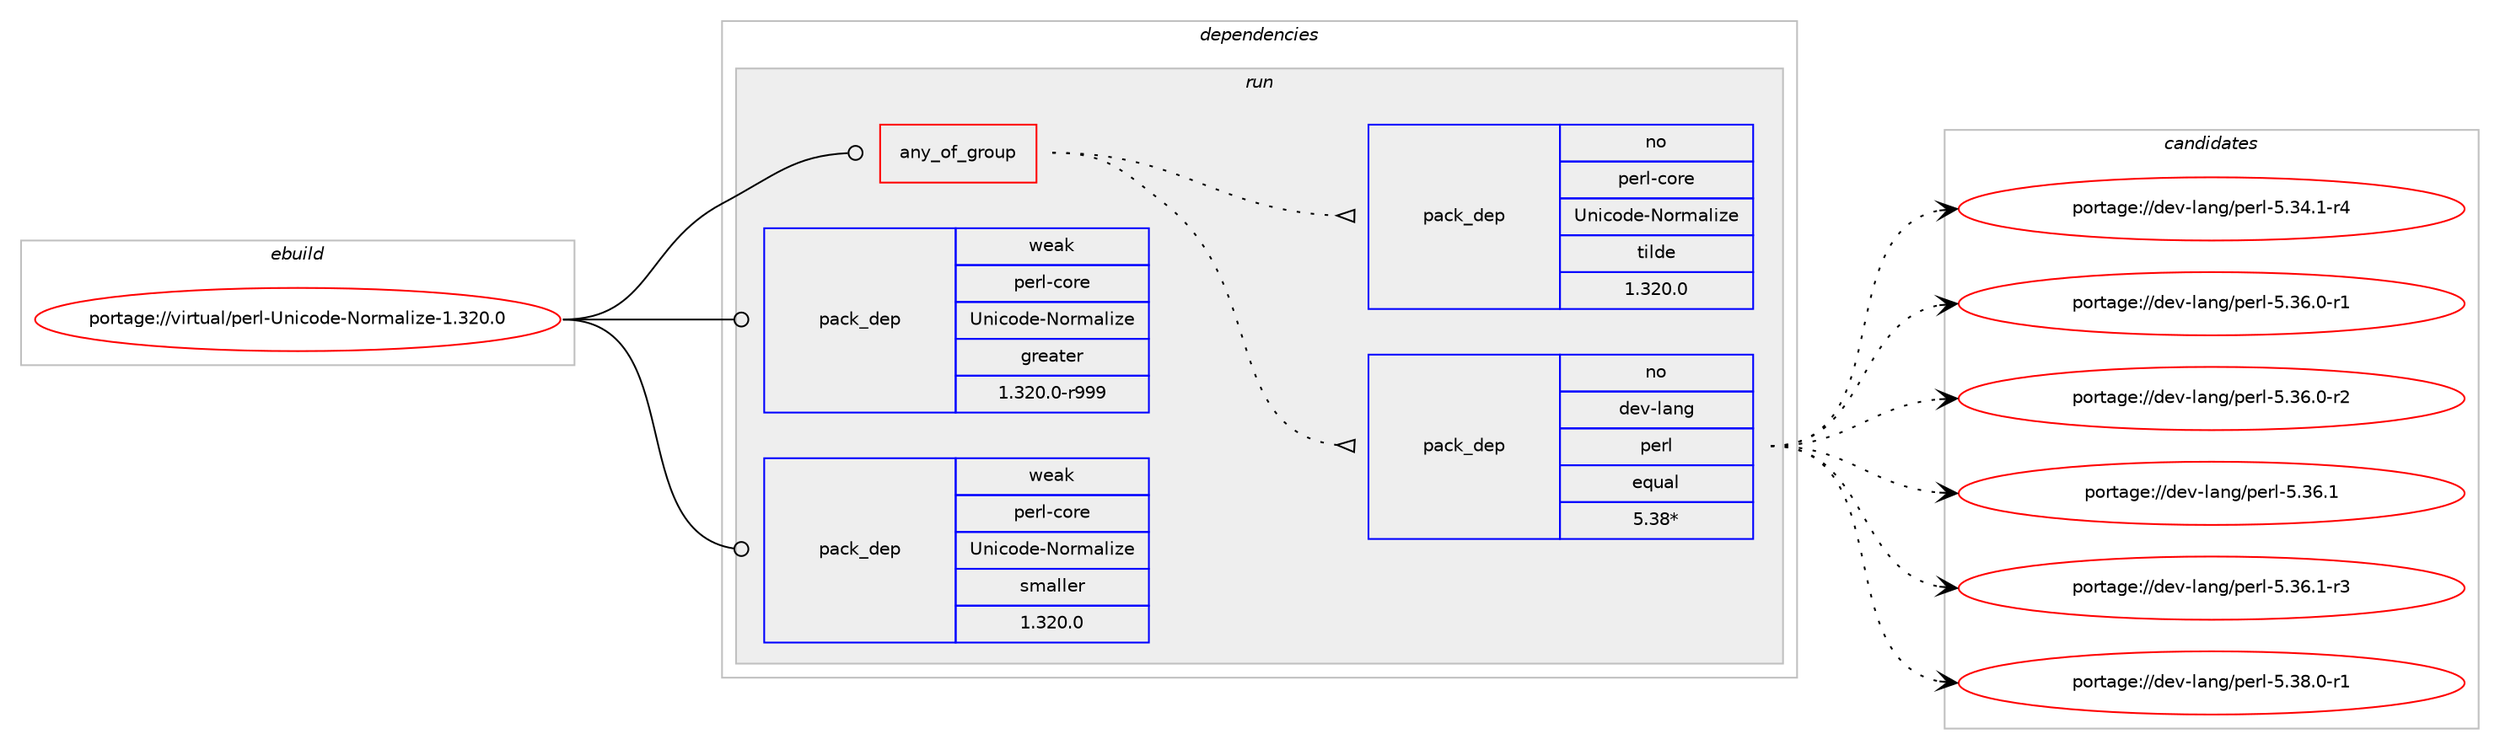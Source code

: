 digraph prolog {

# *************
# Graph options
# *************

newrank=true;
concentrate=true;
compound=true;
graph [rankdir=LR,fontname=Helvetica,fontsize=10,ranksep=1.5];#, ranksep=2.5, nodesep=0.2];
edge  [arrowhead=vee];
node  [fontname=Helvetica,fontsize=10];

# **********
# The ebuild
# **********

subgraph cluster_leftcol {
color=gray;
rank=same;
label=<<i>ebuild</i>>;
id [label="portage://virtual/perl-Unicode-Normalize-1.320.0", color=red, width=4, href="../virtual/perl-Unicode-Normalize-1.320.0.svg"];
}

# ****************
# The dependencies
# ****************

subgraph cluster_midcol {
color=gray;
label=<<i>dependencies</i>>;
subgraph cluster_compile {
fillcolor="#eeeeee";
style=filled;
label=<<i>compile</i>>;
}
subgraph cluster_compileandrun {
fillcolor="#eeeeee";
style=filled;
label=<<i>compile and run</i>>;
}
subgraph cluster_run {
fillcolor="#eeeeee";
style=filled;
label=<<i>run</i>>;
subgraph any107 {
dependency2493 [label=<<TABLE BORDER="0" CELLBORDER="1" CELLSPACING="0" CELLPADDING="4"><TR><TD CELLPADDING="10">any_of_group</TD></TR></TABLE>>, shape=none, color=red];subgraph pack1285 {
dependency2494 [label=<<TABLE BORDER="0" CELLBORDER="1" CELLSPACING="0" CELLPADDING="4" WIDTH="220"><TR><TD ROWSPAN="6" CELLPADDING="30">pack_dep</TD></TR><TR><TD WIDTH="110">no</TD></TR><TR><TD>dev-lang</TD></TR><TR><TD>perl</TD></TR><TR><TD>equal</TD></TR><TR><TD>5.38*</TD></TR></TABLE>>, shape=none, color=blue];
}
dependency2493:e -> dependency2494:w [weight=20,style="dotted",arrowhead="oinv"];
subgraph pack1286 {
dependency2495 [label=<<TABLE BORDER="0" CELLBORDER="1" CELLSPACING="0" CELLPADDING="4" WIDTH="220"><TR><TD ROWSPAN="6" CELLPADDING="30">pack_dep</TD></TR><TR><TD WIDTH="110">no</TD></TR><TR><TD>perl-core</TD></TR><TR><TD>Unicode-Normalize</TD></TR><TR><TD>tilde</TD></TR><TR><TD>1.320.0</TD></TR></TABLE>>, shape=none, color=blue];
}
dependency2493:e -> dependency2495:w [weight=20,style="dotted",arrowhead="oinv"];
}
id:e -> dependency2493:w [weight=20,style="solid",arrowhead="odot"];
# *** BEGIN UNKNOWN DEPENDENCY TYPE (TODO) ***
# id -> package_dependency(portage://virtual/perl-Unicode-Normalize-1.320.0,run,no,dev-lang,perl,none,[,,],any_same_slot,[])
# *** END UNKNOWN DEPENDENCY TYPE (TODO) ***

subgraph pack1287 {
dependency2496 [label=<<TABLE BORDER="0" CELLBORDER="1" CELLSPACING="0" CELLPADDING="4" WIDTH="220"><TR><TD ROWSPAN="6" CELLPADDING="30">pack_dep</TD></TR><TR><TD WIDTH="110">weak</TD></TR><TR><TD>perl-core</TD></TR><TR><TD>Unicode-Normalize</TD></TR><TR><TD>greater</TD></TR><TR><TD>1.320.0-r999</TD></TR></TABLE>>, shape=none, color=blue];
}
id:e -> dependency2496:w [weight=20,style="solid",arrowhead="odot"];
subgraph pack1288 {
dependency2497 [label=<<TABLE BORDER="0" CELLBORDER="1" CELLSPACING="0" CELLPADDING="4" WIDTH="220"><TR><TD ROWSPAN="6" CELLPADDING="30">pack_dep</TD></TR><TR><TD WIDTH="110">weak</TD></TR><TR><TD>perl-core</TD></TR><TR><TD>Unicode-Normalize</TD></TR><TR><TD>smaller</TD></TR><TR><TD>1.320.0</TD></TR></TABLE>>, shape=none, color=blue];
}
id:e -> dependency2497:w [weight=20,style="solid",arrowhead="odot"];
}
}

# **************
# The candidates
# **************

subgraph cluster_choices {
rank=same;
color=gray;
label=<<i>candidates</i>>;

subgraph choice1285 {
color=black;
nodesep=1;
choice100101118451089711010347112101114108455346515246494511452 [label="portage://dev-lang/perl-5.34.1-r4", color=red, width=4,href="../dev-lang/perl-5.34.1-r4.svg"];
choice100101118451089711010347112101114108455346515446484511449 [label="portage://dev-lang/perl-5.36.0-r1", color=red, width=4,href="../dev-lang/perl-5.36.0-r1.svg"];
choice100101118451089711010347112101114108455346515446484511450 [label="portage://dev-lang/perl-5.36.0-r2", color=red, width=4,href="../dev-lang/perl-5.36.0-r2.svg"];
choice10010111845108971101034711210111410845534651544649 [label="portage://dev-lang/perl-5.36.1", color=red, width=4,href="../dev-lang/perl-5.36.1.svg"];
choice100101118451089711010347112101114108455346515446494511451 [label="portage://dev-lang/perl-5.36.1-r3", color=red, width=4,href="../dev-lang/perl-5.36.1-r3.svg"];
choice100101118451089711010347112101114108455346515646484511449 [label="portage://dev-lang/perl-5.38.0-r1", color=red, width=4,href="../dev-lang/perl-5.38.0-r1.svg"];
dependency2494:e -> choice100101118451089711010347112101114108455346515246494511452:w [style=dotted,weight="100"];
dependency2494:e -> choice100101118451089711010347112101114108455346515446484511449:w [style=dotted,weight="100"];
dependency2494:e -> choice100101118451089711010347112101114108455346515446484511450:w [style=dotted,weight="100"];
dependency2494:e -> choice10010111845108971101034711210111410845534651544649:w [style=dotted,weight="100"];
dependency2494:e -> choice100101118451089711010347112101114108455346515446494511451:w [style=dotted,weight="100"];
dependency2494:e -> choice100101118451089711010347112101114108455346515646484511449:w [style=dotted,weight="100"];
}
subgraph choice1286 {
color=black;
nodesep=1;
}
subgraph choice1287 {
color=black;
nodesep=1;
}
subgraph choice1288 {
color=black;
nodesep=1;
}
}

}

